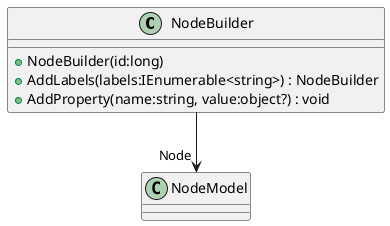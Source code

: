 @startuml
class NodeBuilder {
    + NodeBuilder(id:long)
    + AddLabels(labels:IEnumerable<string>) : NodeBuilder
    + AddProperty(name:string, value:object?) : void
}
NodeBuilder --> "Node" NodeModel
@enduml
